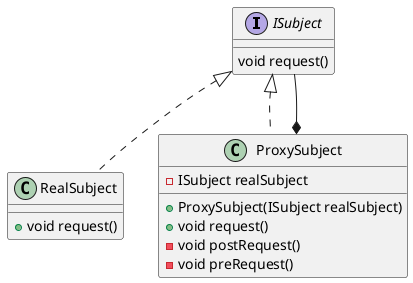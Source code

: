 @startuml

interface ISubject {
    void request()
}
class RealSubject implements ISubject {
    + void request()
}
class ProxySubject implements ISubject {
    - ISubject realSubject
    + ProxySubject(ISubject realSubject)
    + void request()
    - void postRequest()
    - void preRequest()
}
ProxySubject *-- ISubject

@enduml